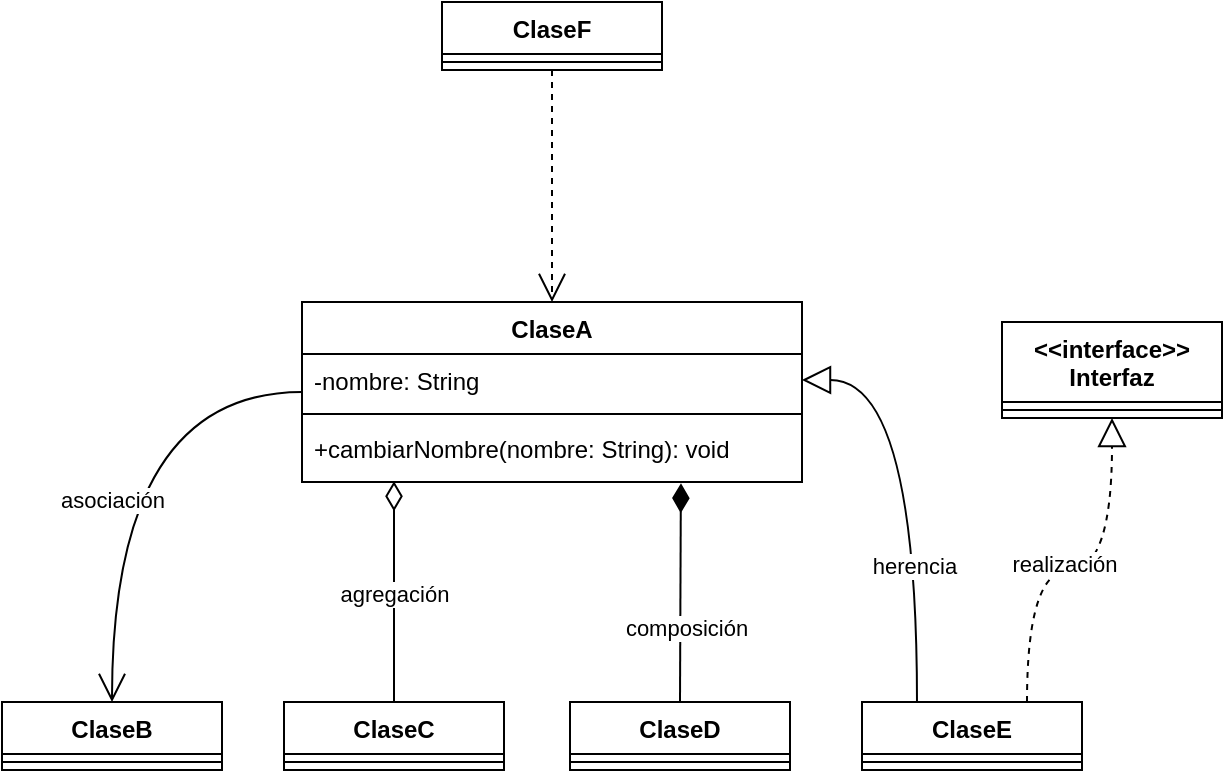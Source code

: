 <mxfile version="26.0.4">
  <diagram name="Páxina-1" id="bZwNnvmaQ7MA14kg0_U4">
    <mxGraphModel dx="757" dy="681" grid="1" gridSize="10" guides="1" tooltips="1" connect="1" arrows="1" fold="1" page="1" pageScale="1" pageWidth="827" pageHeight="1169" math="0" shadow="0">
      <root>
        <mxCell id="0" />
        <mxCell id="1" parent="0" />
        <mxCell id="yvCoWW8B-aWygzDLnjZ9-17" style="edgeStyle=orthogonalEdgeStyle;rounded=0;orthogonalLoop=1;jettySize=auto;html=1;entryX=0.5;entryY=0;entryDx=0;entryDy=0;startSize=12;endSize=12;curved=1;endArrow=open;endFill=0;" edge="1" parent="1" source="mqO6VLUFzkicVr5HQHHQ-3" target="yvCoWW8B-aWygzDLnjZ9-5">
          <mxGeometry relative="1" as="geometry" />
        </mxCell>
        <mxCell id="yvCoWW8B-aWygzDLnjZ9-18" value="asociación" style="edgeLabel;html=1;align=center;verticalAlign=middle;resizable=0;points=[];" vertex="1" connectable="0" parent="yvCoWW8B-aWygzDLnjZ9-17">
          <mxGeometry x="0.191" relative="1" as="geometry">
            <mxPoint as="offset" />
          </mxGeometry>
        </mxCell>
        <mxCell id="mqO6VLUFzkicVr5HQHHQ-3" value="ClaseA" style="swimlane;fontStyle=1;align=center;verticalAlign=top;childLayout=stackLayout;horizontal=1;startSize=26;horizontalStack=0;resizeParent=1;resizeParentMax=0;resizeLast=0;collapsible=1;marginBottom=0;whiteSpace=wrap;html=1;" parent="1" vertex="1">
          <mxGeometry x="280" y="440" width="250" height="90" as="geometry" />
        </mxCell>
        <mxCell id="yvCoWW8B-aWygzDLnjZ9-16" value="-nombre: String" style="text;strokeColor=none;fillColor=none;align=left;verticalAlign=top;spacingLeft=4;spacingRight=4;overflow=hidden;rotatable=0;points=[[0,0.5],[1,0.5]];portConstraint=eastwest;whiteSpace=wrap;html=1;" vertex="1" parent="mqO6VLUFzkicVr5HQHHQ-3">
          <mxGeometry y="26" width="250" height="26" as="geometry" />
        </mxCell>
        <mxCell id="mqO6VLUFzkicVr5HQHHQ-5" value="" style="line;strokeWidth=1;fillColor=none;align=left;verticalAlign=middle;spacingTop=-1;spacingLeft=3;spacingRight=3;rotatable=0;labelPosition=right;points=[];portConstraint=eastwest;strokeColor=inherit;" parent="mqO6VLUFzkicVr5HQHHQ-3" vertex="1">
          <mxGeometry y="52" width="250" height="8" as="geometry" />
        </mxCell>
        <mxCell id="yvCoWW8B-aWygzDLnjZ9-15" value="+cambiarNombre(nombre: String): void" style="text;strokeColor=none;fillColor=none;align=left;verticalAlign=top;spacingLeft=4;spacingRight=4;overflow=hidden;rotatable=0;points=[[0,0.5],[1,0.5]];portConstraint=eastwest;whiteSpace=wrap;html=1;" vertex="1" parent="mqO6VLUFzkicVr5HQHHQ-3">
          <mxGeometry y="60" width="250" height="30" as="geometry" />
        </mxCell>
        <mxCell id="yvCoWW8B-aWygzDLnjZ9-5" value="ClaseB" style="swimlane;fontStyle=1;align=center;verticalAlign=top;childLayout=stackLayout;horizontal=1;startSize=26;horizontalStack=0;resizeParent=1;resizeParentMax=0;resizeLast=0;collapsible=1;marginBottom=0;whiteSpace=wrap;html=1;" vertex="1" parent="1">
          <mxGeometry x="130" y="640" width="110" height="34" as="geometry" />
        </mxCell>
        <mxCell id="yvCoWW8B-aWygzDLnjZ9-6" value="" style="line;strokeWidth=1;fillColor=none;align=left;verticalAlign=middle;spacingTop=-1;spacingLeft=3;spacingRight=3;rotatable=0;labelPosition=right;points=[];portConstraint=eastwest;strokeColor=inherit;" vertex="1" parent="yvCoWW8B-aWygzDLnjZ9-5">
          <mxGeometry y="26" width="110" height="8" as="geometry" />
        </mxCell>
        <mxCell id="yvCoWW8B-aWygzDLnjZ9-7" value="ClaseC" style="swimlane;fontStyle=1;align=center;verticalAlign=top;childLayout=stackLayout;horizontal=1;startSize=26;horizontalStack=0;resizeParent=1;resizeParentMax=0;resizeLast=0;collapsible=1;marginBottom=0;whiteSpace=wrap;html=1;" vertex="1" parent="1">
          <mxGeometry x="271" y="640" width="110" height="34" as="geometry" />
        </mxCell>
        <mxCell id="yvCoWW8B-aWygzDLnjZ9-8" value="" style="line;strokeWidth=1;fillColor=none;align=left;verticalAlign=middle;spacingTop=-1;spacingLeft=3;spacingRight=3;rotatable=0;labelPosition=right;points=[];portConstraint=eastwest;strokeColor=inherit;" vertex="1" parent="yvCoWW8B-aWygzDLnjZ9-7">
          <mxGeometry y="26" width="110" height="8" as="geometry" />
        </mxCell>
        <mxCell id="yvCoWW8B-aWygzDLnjZ9-9" value="ClaseD" style="swimlane;fontStyle=1;align=center;verticalAlign=top;childLayout=stackLayout;horizontal=1;startSize=26;horizontalStack=0;resizeParent=1;resizeParentMax=0;resizeLast=0;collapsible=1;marginBottom=0;whiteSpace=wrap;html=1;" vertex="1" parent="1">
          <mxGeometry x="414" y="640" width="110" height="34" as="geometry" />
        </mxCell>
        <mxCell id="yvCoWW8B-aWygzDLnjZ9-10" value="" style="line;strokeWidth=1;fillColor=none;align=left;verticalAlign=middle;spacingTop=-1;spacingLeft=3;spacingRight=3;rotatable=0;labelPosition=right;points=[];portConstraint=eastwest;strokeColor=inherit;" vertex="1" parent="yvCoWW8B-aWygzDLnjZ9-9">
          <mxGeometry y="26" width="110" height="8" as="geometry" />
        </mxCell>
        <mxCell id="yvCoWW8B-aWygzDLnjZ9-23" style="edgeStyle=orthogonalEdgeStyle;rounded=0;orthogonalLoop=1;jettySize=auto;html=1;entryX=1;entryY=0.5;entryDx=0;entryDy=0;curved=1;endArrow=block;endFill=0;startSize=12;endSize=12;exitX=0.25;exitY=0;exitDx=0;exitDy=0;" edge="1" parent="1" source="yvCoWW8B-aWygzDLnjZ9-13" target="yvCoWW8B-aWygzDLnjZ9-16">
          <mxGeometry relative="1" as="geometry" />
        </mxCell>
        <mxCell id="yvCoWW8B-aWygzDLnjZ9-24" value="herencia" style="edgeLabel;html=1;align=center;verticalAlign=middle;resizable=0;points=[];" vertex="1" connectable="0" parent="yvCoWW8B-aWygzDLnjZ9-23">
          <mxGeometry x="-0.375" y="2" relative="1" as="geometry">
            <mxPoint as="offset" />
          </mxGeometry>
        </mxCell>
        <mxCell id="yvCoWW8B-aWygzDLnjZ9-13" value="ClaseE" style="swimlane;fontStyle=1;align=center;verticalAlign=top;childLayout=stackLayout;horizontal=1;startSize=26;horizontalStack=0;resizeParent=1;resizeParentMax=0;resizeLast=0;collapsible=1;marginBottom=0;whiteSpace=wrap;html=1;" vertex="1" parent="1">
          <mxGeometry x="560" y="640" width="110" height="34" as="geometry" />
        </mxCell>
        <mxCell id="yvCoWW8B-aWygzDLnjZ9-14" value="" style="line;strokeWidth=1;fillColor=none;align=left;verticalAlign=middle;spacingTop=-1;spacingLeft=3;spacingRight=3;rotatable=0;labelPosition=right;points=[];portConstraint=eastwest;strokeColor=inherit;" vertex="1" parent="yvCoWW8B-aWygzDLnjZ9-13">
          <mxGeometry y="26" width="110" height="8" as="geometry" />
        </mxCell>
        <mxCell id="yvCoWW8B-aWygzDLnjZ9-19" style="edgeStyle=orthogonalEdgeStyle;rounded=0;orthogonalLoop=1;jettySize=auto;html=1;entryX=0.184;entryY=0.989;entryDx=0;entryDy=0;entryPerimeter=0;curved=1;endArrow=diamondThin;endFill=0;startSize=12;endSize=12;" edge="1" parent="1" source="yvCoWW8B-aWygzDLnjZ9-7" target="yvCoWW8B-aWygzDLnjZ9-15">
          <mxGeometry relative="1" as="geometry" />
        </mxCell>
        <mxCell id="yvCoWW8B-aWygzDLnjZ9-20" value="agregación" style="edgeLabel;html=1;align=center;verticalAlign=middle;resizable=0;points=[];" vertex="1" connectable="0" parent="yvCoWW8B-aWygzDLnjZ9-19">
          <mxGeometry x="0.189" y="-4" relative="1" as="geometry">
            <mxPoint x="-4" y="11" as="offset" />
          </mxGeometry>
        </mxCell>
        <mxCell id="yvCoWW8B-aWygzDLnjZ9-21" style="edgeStyle=orthogonalEdgeStyle;rounded=0;orthogonalLoop=1;jettySize=auto;html=1;entryX=0.758;entryY=1.02;entryDx=0;entryDy=0;entryPerimeter=0;curved=1;startSize=12;endSize=12;endArrow=diamondThin;endFill=1;" edge="1" parent="1" source="yvCoWW8B-aWygzDLnjZ9-9" target="yvCoWW8B-aWygzDLnjZ9-15">
          <mxGeometry relative="1" as="geometry" />
        </mxCell>
        <mxCell id="yvCoWW8B-aWygzDLnjZ9-22" value="composición" style="edgeLabel;html=1;align=center;verticalAlign=middle;resizable=0;points=[];" vertex="1" connectable="0" parent="yvCoWW8B-aWygzDLnjZ9-21">
          <mxGeometry x="-0.319" y="-3" relative="1" as="geometry">
            <mxPoint as="offset" />
          </mxGeometry>
        </mxCell>
        <mxCell id="yvCoWW8B-aWygzDLnjZ9-25" value="&amp;lt;&amp;lt;interface&amp;gt;&amp;gt;&lt;div&gt;Interfaz&lt;/div&gt;" style="swimlane;fontStyle=1;align=center;verticalAlign=top;childLayout=stackLayout;horizontal=1;startSize=40;horizontalStack=0;resizeParent=1;resizeParentMax=0;resizeLast=0;collapsible=1;marginBottom=0;whiteSpace=wrap;html=1;" vertex="1" parent="1">
          <mxGeometry x="630" y="450" width="110" height="48" as="geometry" />
        </mxCell>
        <mxCell id="yvCoWW8B-aWygzDLnjZ9-26" value="" style="line;strokeWidth=1;fillColor=none;align=left;verticalAlign=middle;spacingTop=-1;spacingLeft=3;spacingRight=3;rotatable=0;labelPosition=right;points=[];portConstraint=eastwest;strokeColor=inherit;" vertex="1" parent="yvCoWW8B-aWygzDLnjZ9-25">
          <mxGeometry y="40" width="110" height="8" as="geometry" />
        </mxCell>
        <mxCell id="yvCoWW8B-aWygzDLnjZ9-27" style="edgeStyle=orthogonalEdgeStyle;rounded=0;orthogonalLoop=1;jettySize=auto;html=1;entryX=0.5;entryY=1;entryDx=0;entryDy=0;curved=1;endArrow=block;endFill=0;startSize=12;endSize=12;exitX=0.75;exitY=0;exitDx=0;exitDy=0;dashed=1;" edge="1" parent="1" source="yvCoWW8B-aWygzDLnjZ9-13" target="yvCoWW8B-aWygzDLnjZ9-25">
          <mxGeometry relative="1" as="geometry" />
        </mxCell>
        <mxCell id="yvCoWW8B-aWygzDLnjZ9-28" value="realización" style="edgeLabel;html=1;align=center;verticalAlign=middle;resizable=0;points=[];" vertex="1" connectable="0" parent="yvCoWW8B-aWygzDLnjZ9-27">
          <mxGeometry x="-0.375" y="2" relative="1" as="geometry">
            <mxPoint x="20" y="-12" as="offset" />
          </mxGeometry>
        </mxCell>
        <mxCell id="yvCoWW8B-aWygzDLnjZ9-31" style="edgeStyle=orthogonalEdgeStyle;rounded=0;orthogonalLoop=1;jettySize=auto;html=1;dashed=1;endArrow=open;endFill=0;startSize=12;endSize=12;" edge="1" parent="1" source="yvCoWW8B-aWygzDLnjZ9-29" target="mqO6VLUFzkicVr5HQHHQ-3">
          <mxGeometry relative="1" as="geometry" />
        </mxCell>
        <mxCell id="yvCoWW8B-aWygzDLnjZ9-29" value="ClaseF" style="swimlane;fontStyle=1;align=center;verticalAlign=top;childLayout=stackLayout;horizontal=1;startSize=26;horizontalStack=0;resizeParent=1;resizeParentMax=0;resizeLast=0;collapsible=1;marginBottom=0;whiteSpace=wrap;html=1;" vertex="1" parent="1">
          <mxGeometry x="350" y="290" width="110" height="34" as="geometry" />
        </mxCell>
        <mxCell id="yvCoWW8B-aWygzDLnjZ9-30" value="" style="line;strokeWidth=1;fillColor=none;align=left;verticalAlign=middle;spacingTop=-1;spacingLeft=3;spacingRight=3;rotatable=0;labelPosition=right;points=[];portConstraint=eastwest;strokeColor=inherit;" vertex="1" parent="yvCoWW8B-aWygzDLnjZ9-29">
          <mxGeometry y="26" width="110" height="8" as="geometry" />
        </mxCell>
      </root>
    </mxGraphModel>
  </diagram>
</mxfile>
